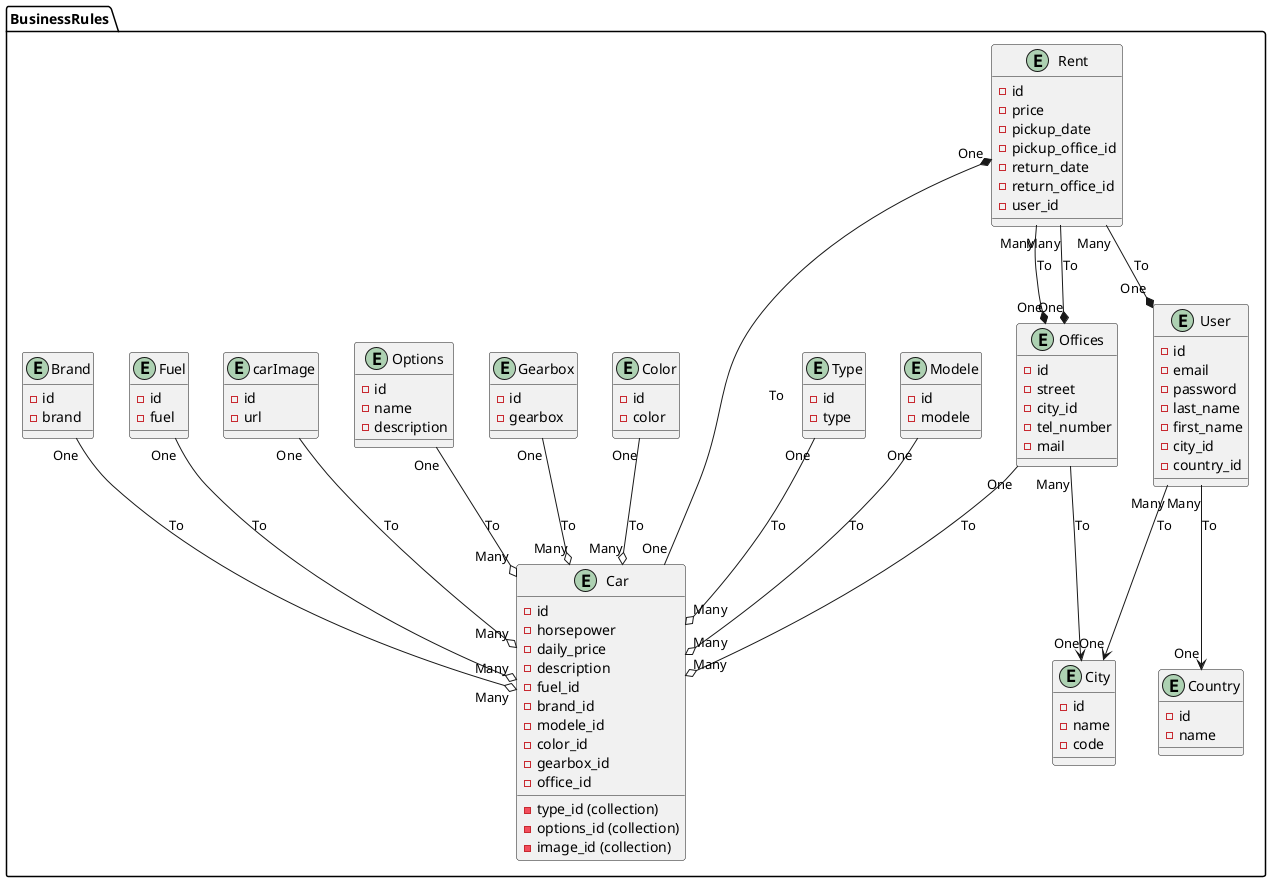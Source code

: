 @startuml UML

package "BusinessRules" #FFF {
    entity User {
        - id
        - email
        - password
        - last_name
        - first_name
        - city_id
        - country_id
    }
    entity City {
        - id
        - name 
        - code
    }
    entity Country {
        - id
        - name
        ' - code
    }

    entity Rent {
        - id
        - price
        - pickup_date
        - pickup_office_id
        - return_date
        - return_office_id
        - user_id
    }

    entity Offices {
        - id
        - street
        - city_id
        - tel_number
        - mail
    }

    entity Car{
        - id
        - horsepower
        - daily_price
        - description
        - fuel_id
        - brand_id
        - modele_id
        - color_id
        - gearbox_id
        - office_id
        - type_id (collection)
        - options_id (collection)
        - image_id (collection)
    }
    entity Fuel{
        - id
        - fuel
    }
    entity Brand {
        - id
        - brand
    }
    entity Modele {
        - id
        - modele
    }
    entity Type {
        - id
        - type
    }
    entity Color {
        - id
        - color
    }
    entity Gearbox {
        - id
        - gearbox
    }
    entity Options {
        - id
        - name
        - description
    }
    entity carImage {
        - id
        - url 
    }

    User "Many" --> "One" City : To
    User "Many" --> "One" Country : To
    Offices "Many" --> "One" City : To
    Rent "Many" --* "One" User : To
    Rent "Many" --* "One" Offices : To
    Rent "Many" --* "One" Offices : To

    Rent "One" *-- "One" Car : To

    Offices "One" --o "Many" Car: To
    Fuel "One" --o "Many" Car : To
    Brand "One" --o "Many" Car : To
    Modele "One" --o "Many" Car : To
    Type "One" --o "Many" Car : To
    Color "One" --o "Many" Car : To
    Gearbox "One" --o "Many" Car : To
    Options "One" --o "Many" Car : To
    carImage "One" --o "Many" Car : To
}
@enduml